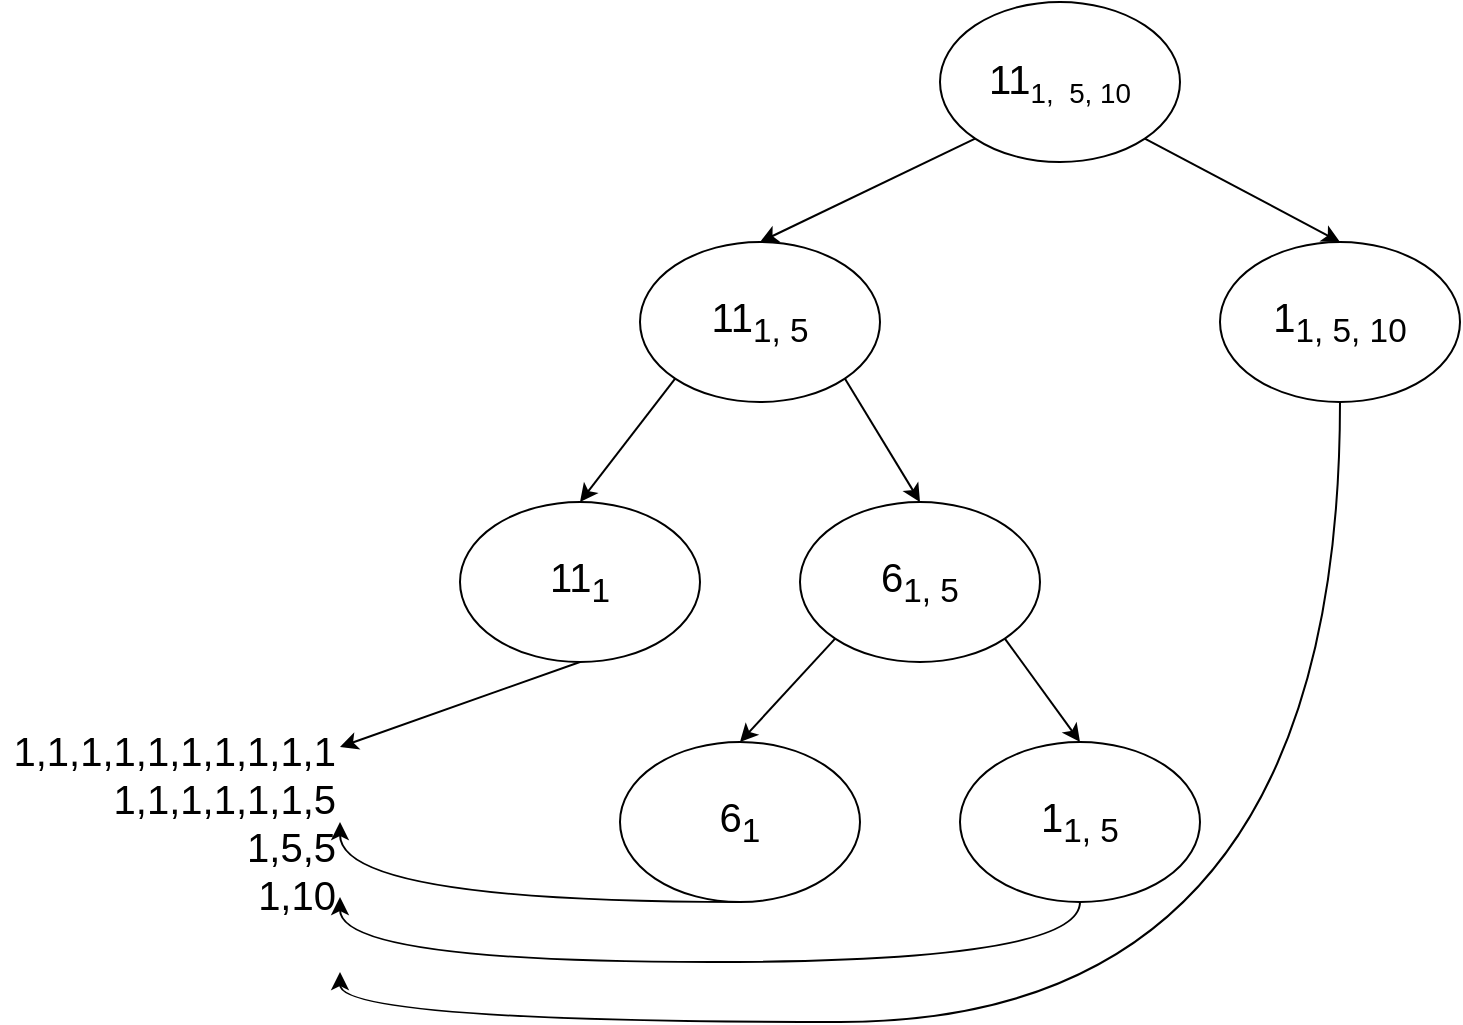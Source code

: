 <mxfile>
    <diagram id="Yu8wEtpiIQPxDCwYAgLk" name="Page-1">
        <mxGraphModel dx="1649" dy="4121" grid="1" gridSize="10" guides="1" tooltips="1" connect="1" arrows="1" fold="1" page="1" pageScale="1" pageWidth="827" pageHeight="1169" math="0" shadow="0">
            <root>
                <mxCell id="0"/>
                <mxCell id="1" parent="0"/>
                <mxCell id="4" style="edgeStyle=none;html=1;exitX=0;exitY=1;exitDx=0;exitDy=0;fontSize=20;entryX=0.5;entryY=0;entryDx=0;entryDy=0;" parent="1" source="2" target="5" edge="1">
                    <mxGeometry relative="1" as="geometry">
                        <mxPoint x="380" y="-2580" as="targetPoint"/>
                    </mxGeometry>
                </mxCell>
                <mxCell id="9" style="edgeStyle=none;html=1;exitX=1;exitY=1;exitDx=0;exitDy=0;entryX=0.5;entryY=0;entryDx=0;entryDy=0;fontSize=20;" parent="1" source="2" target="7" edge="1">
                    <mxGeometry relative="1" as="geometry"/>
                </mxCell>
                <mxCell id="2" value="11&lt;span style=&quot;font-size: 16.667px&quot;&gt;&lt;sub&gt;1,&amp;nbsp; 5, 10&lt;/sub&gt;&lt;/span&gt;" style="ellipse;whiteSpace=wrap;html=1;fontSize=20;" parent="1" vertex="1">
                    <mxGeometry x="460" y="-2940" width="120" height="80" as="geometry"/>
                </mxCell>
                <mxCell id="20" style="edgeStyle=none;html=1;exitX=1;exitY=1;exitDx=0;exitDy=0;entryX=0.5;entryY=0;entryDx=0;entryDy=0;fontSize=20;" parent="1" source="5" target="19" edge="1">
                    <mxGeometry relative="1" as="geometry"/>
                </mxCell>
                <mxCell id="22" style="edgeStyle=none;html=1;exitX=0;exitY=1;exitDx=0;exitDy=0;entryX=0.5;entryY=0;entryDx=0;entryDy=0;fontSize=20;" parent="1" source="5" target="11" edge="1">
                    <mxGeometry relative="1" as="geometry"/>
                </mxCell>
                <mxCell id="5" value="11&lt;sub&gt;1, 5&lt;/sub&gt;" style="ellipse;whiteSpace=wrap;html=1;fontSize=20;" parent="1" vertex="1">
                    <mxGeometry x="310" y="-2820" width="120" height="80" as="geometry"/>
                </mxCell>
                <mxCell id="35" style="edgeStyle=orthogonalEdgeStyle;html=1;exitX=0.5;exitY=1;exitDx=0;exitDy=0;entryX=1;entryY=1;entryDx=0;entryDy=0;fontSize=20;curved=1;" parent="1" source="7" target="31" edge="1">
                    <mxGeometry relative="1" as="geometry">
                        <Array as="points">
                            <mxPoint x="660" y="-2430"/>
                            <mxPoint x="160" y="-2430"/>
                        </Array>
                    </mxGeometry>
                </mxCell>
                <mxCell id="7" value="1&lt;sub&gt;1, 5, 10&lt;/sub&gt;" style="ellipse;whiteSpace=wrap;html=1;fontSize=20;" parent="1" vertex="1">
                    <mxGeometry x="600" y="-2820" width="120" height="80" as="geometry"/>
                </mxCell>
                <mxCell id="32" style="edgeStyle=none;html=1;exitX=0.5;exitY=1;exitDx=0;exitDy=0;entryX=1;entryY=0.25;entryDx=0;entryDy=0;fontSize=20;" parent="1" source="11" target="31" edge="1">
                    <mxGeometry relative="1" as="geometry"/>
                </mxCell>
                <mxCell id="11" value="11&lt;sub&gt;1&lt;/sub&gt;" style="ellipse;whiteSpace=wrap;html=1;fontSize=20;" parent="1" vertex="1">
                    <mxGeometry x="220" y="-2690" width="120" height="80" as="geometry"/>
                </mxCell>
                <mxCell id="27" style="edgeStyle=none;html=1;exitX=0;exitY=1;exitDx=0;exitDy=0;entryX=0.5;entryY=0;entryDx=0;entryDy=0;fontSize=20;" parent="1" source="19" target="26" edge="1">
                    <mxGeometry relative="1" as="geometry"/>
                </mxCell>
                <mxCell id="29" style="edgeStyle=none;html=1;exitX=1;exitY=1;exitDx=0;exitDy=0;entryX=0.5;entryY=0;entryDx=0;entryDy=0;fontSize=20;" parent="1" source="19" target="28" edge="1">
                    <mxGeometry relative="1" as="geometry"/>
                </mxCell>
                <mxCell id="19" value="6&lt;sub&gt;1, 5&lt;/sub&gt;" style="ellipse;whiteSpace=wrap;html=1;fontSize=20;" parent="1" vertex="1">
                    <mxGeometry x="390" y="-2690" width="120" height="80" as="geometry"/>
                </mxCell>
                <mxCell id="33" style="edgeStyle=orthogonalEdgeStyle;html=1;exitX=0.5;exitY=1;exitDx=0;exitDy=0;entryX=1;entryY=0.5;entryDx=0;entryDy=0;fontSize=20;curved=1;" parent="1" source="26" target="31" edge="1">
                    <mxGeometry relative="1" as="geometry">
                        <Array as="points">
                            <mxPoint x="160" y="-2490"/>
                        </Array>
                    </mxGeometry>
                </mxCell>
                <mxCell id="26" value="6&lt;sub&gt;1&lt;/sub&gt;" style="ellipse;whiteSpace=wrap;html=1;fontSize=20;" parent="1" vertex="1">
                    <mxGeometry x="300" y="-2570" width="120" height="80" as="geometry"/>
                </mxCell>
                <mxCell id="34" style="edgeStyle=orthogonalEdgeStyle;html=1;exitX=0.5;exitY=1;exitDx=0;exitDy=0;entryX=1;entryY=0.75;entryDx=0;entryDy=0;fontSize=20;curved=1;" parent="1" source="28" target="31" edge="1">
                    <mxGeometry relative="1" as="geometry">
                        <Array as="points">
                            <mxPoint x="530" y="-2460"/>
                            <mxPoint x="160" y="-2460"/>
                        </Array>
                    </mxGeometry>
                </mxCell>
                <mxCell id="28" value="1&lt;sub&gt;1, 5&lt;/sub&gt;" style="ellipse;whiteSpace=wrap;html=1;fontSize=20;" parent="1" vertex="1">
                    <mxGeometry x="470" y="-2570" width="120" height="80" as="geometry"/>
                </mxCell>
                <mxCell id="31" value="1,1,1,1,1,1,1,1,1,1&lt;br&gt;1,1,1,1,1,1,5&lt;br&gt;1,5,5&lt;br&gt;1,10" style="text;html=1;strokeColor=none;fillColor=none;align=right;verticalAlign=middle;whiteSpace=wrap;rounded=0;fontSize=20;" parent="1" vertex="1">
                    <mxGeometry x="-10" y="-2605" width="170" height="150" as="geometry"/>
                </mxCell>
            </root>
        </mxGraphModel>
    </diagram>
</mxfile>